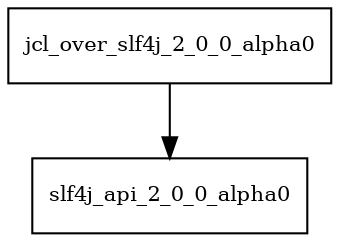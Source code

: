 digraph jcl_over_slf4j_2_0_0_alpha0_dependencies {
  node [shape = box, fontsize=10.0];
  jcl_over_slf4j_2_0_0_alpha0 -> slf4j_api_2_0_0_alpha0;
}
